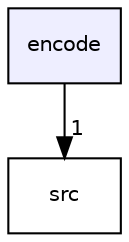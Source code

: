 digraph "encode" {
  compound=true
  node [ fontsize="10", fontname="Helvetica"];
  edge [ labelfontsize="10", labelfontname="Helvetica"];
  dir_48909329bd999f2756b8cf9b0f3fd37c [shape=box, label="encode", style="filled", fillcolor="#eeeeff", pencolor="black", URL="dir_48909329bd999f2756b8cf9b0f3fd37c.html"];
  dir_68267d1309a1af8e8297ef4c3efbcdba [shape=box label="src" URL="dir_68267d1309a1af8e8297ef4c3efbcdba.html"];
  dir_48909329bd999f2756b8cf9b0f3fd37c->dir_68267d1309a1af8e8297ef4c3efbcdba [headlabel="1", labeldistance=1.5 headhref="dir_000004_000008.html"];
}
